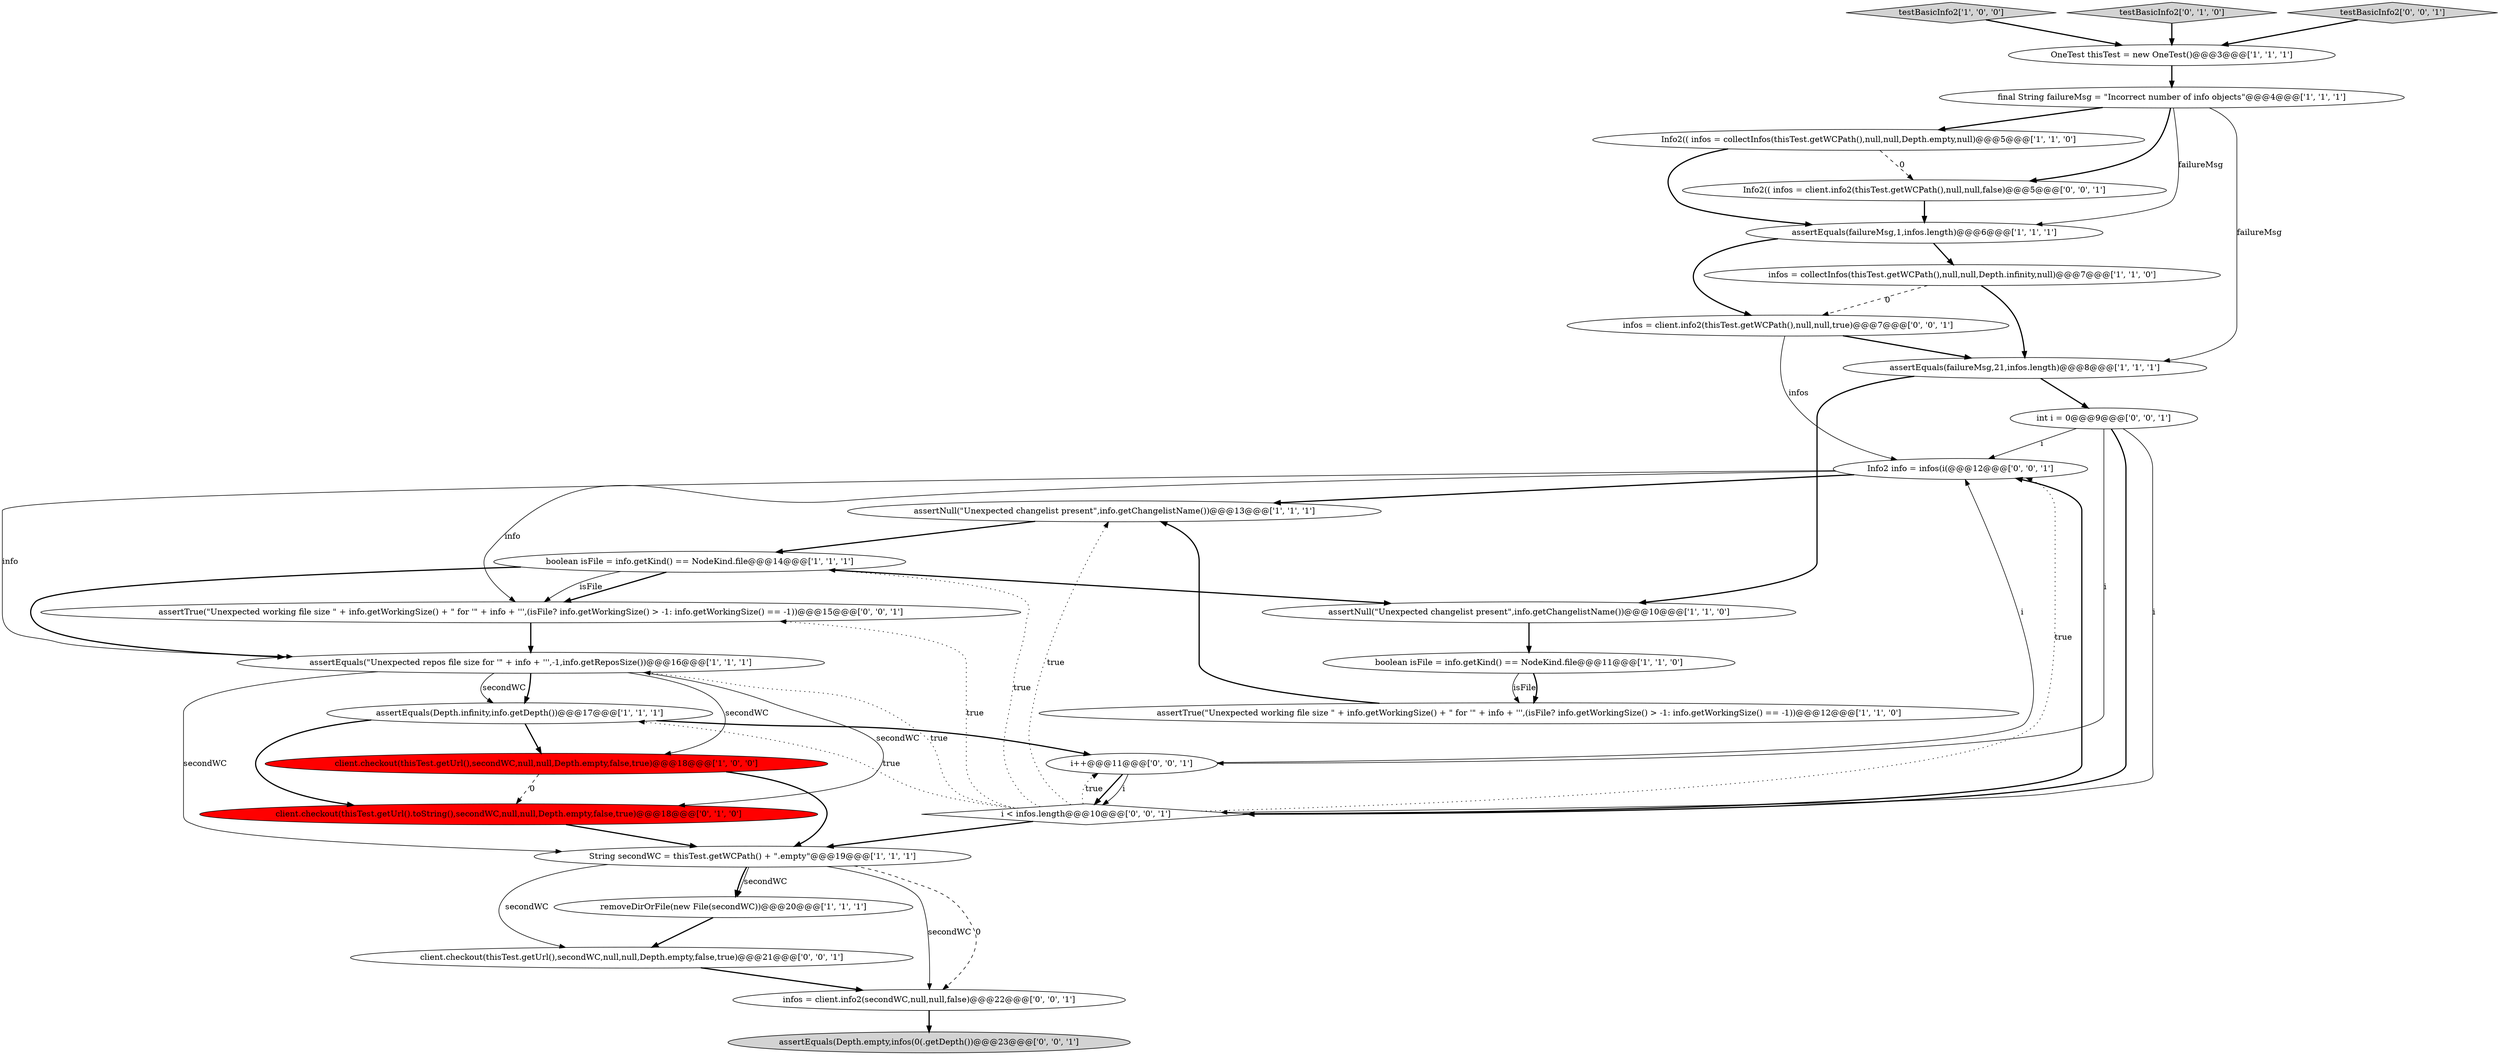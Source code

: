 digraph {
22 [style = filled, label = "Info2 info = infos(i(@@@12@@@['0', '0', '1']", fillcolor = white, shape = ellipse image = "AAA0AAABBB3BBB"];
1 [style = filled, label = "OneTest thisTest = new OneTest()@@@3@@@['1', '1', '1']", fillcolor = white, shape = ellipse image = "AAA0AAABBB1BBB"];
27 [style = filled, label = "client.checkout(thisTest.getUrl(),secondWC,null,null,Depth.empty,false,true)@@@21@@@['0', '0', '1']", fillcolor = white, shape = ellipse image = "AAA0AAABBB3BBB"];
2 [style = filled, label = "infos = collectInfos(thisTest.getWCPath(),null,null,Depth.infinity,null)@@@7@@@['1', '1', '0']", fillcolor = white, shape = ellipse image = "AAA0AAABBB1BBB"];
4 [style = filled, label = "assertNull(\"Unexpected changelist present\",info.getChangelistName())@@@13@@@['1', '1', '1']", fillcolor = white, shape = ellipse image = "AAA0AAABBB1BBB"];
10 [style = filled, label = "assertEquals(failureMsg,21,infos.length)@@@8@@@['1', '1', '1']", fillcolor = white, shape = ellipse image = "AAA0AAABBB1BBB"];
3 [style = filled, label = "testBasicInfo2['1', '0', '0']", fillcolor = lightgray, shape = diamond image = "AAA0AAABBB1BBB"];
7 [style = filled, label = "String secondWC = thisTest.getWCPath() + \".empty\"@@@19@@@['1', '1', '1']", fillcolor = white, shape = ellipse image = "AAA0AAABBB1BBB"];
11 [style = filled, label = "assertEquals(Depth.infinity,info.getDepth())@@@17@@@['1', '1', '1']", fillcolor = white, shape = ellipse image = "AAA0AAABBB1BBB"];
21 [style = filled, label = "assertTrue(\"Unexpected working file size \" + info.getWorkingSize() + \" for '\" + info + ''',(isFile? info.getWorkingSize() > -1: info.getWorkingSize() == -1))@@@15@@@['0', '0', '1']", fillcolor = white, shape = ellipse image = "AAA0AAABBB3BBB"];
6 [style = filled, label = "removeDirOrFile(new File(secondWC))@@@20@@@['1', '1', '1']", fillcolor = white, shape = ellipse image = "AAA0AAABBB1BBB"];
8 [style = filled, label = "boolean isFile = info.getKind() == NodeKind.file@@@11@@@['1', '1', '0']", fillcolor = white, shape = ellipse image = "AAA0AAABBB1BBB"];
25 [style = filled, label = "int i = 0@@@9@@@['0', '0', '1']", fillcolor = white, shape = ellipse image = "AAA0AAABBB3BBB"];
26 [style = filled, label = "infos = client.info2(secondWC,null,null,false)@@@22@@@['0', '0', '1']", fillcolor = white, shape = ellipse image = "AAA0AAABBB3BBB"];
13 [style = filled, label = "client.checkout(thisTest.getUrl(),secondWC,null,null,Depth.empty,false,true)@@@18@@@['1', '0', '0']", fillcolor = red, shape = ellipse image = "AAA1AAABBB1BBB"];
14 [style = filled, label = "Info2(( infos = collectInfos(thisTest.getWCPath(),null,null,Depth.empty,null)@@@5@@@['1', '1', '0']", fillcolor = white, shape = ellipse image = "AAA0AAABBB1BBB"];
17 [style = filled, label = "testBasicInfo2['0', '1', '0']", fillcolor = lightgray, shape = diamond image = "AAA0AAABBB2BBB"];
5 [style = filled, label = "boolean isFile = info.getKind() == NodeKind.file@@@14@@@['1', '1', '1']", fillcolor = white, shape = ellipse image = "AAA0AAABBB1BBB"];
29 [style = filled, label = "Info2(( infos = client.info2(thisTest.getWCPath(),null,null,false)@@@5@@@['0', '0', '1']", fillcolor = white, shape = ellipse image = "AAA0AAABBB3BBB"];
24 [style = filled, label = "i++@@@11@@@['0', '0', '1']", fillcolor = white, shape = ellipse image = "AAA0AAABBB3BBB"];
12 [style = filled, label = "assertTrue(\"Unexpected working file size \" + info.getWorkingSize() + \" for '\" + info + ''',(isFile? info.getWorkingSize() > -1: info.getWorkingSize() == -1))@@@12@@@['1', '1', '0']", fillcolor = white, shape = ellipse image = "AAA0AAABBB1BBB"];
20 [style = filled, label = "infos = client.info2(thisTest.getWCPath(),null,null,true)@@@7@@@['0', '0', '1']", fillcolor = white, shape = ellipse image = "AAA0AAABBB3BBB"];
15 [style = filled, label = "final String failureMsg = \"Incorrect number of info objects\"@@@4@@@['1', '1', '1']", fillcolor = white, shape = ellipse image = "AAA0AAABBB1BBB"];
9 [style = filled, label = "assertEquals(failureMsg,1,infos.length)@@@6@@@['1', '1', '1']", fillcolor = white, shape = ellipse image = "AAA0AAABBB1BBB"];
0 [style = filled, label = "assertEquals(\"Unexpected repos file size for '\" + info + ''',-1,info.getReposSize())@@@16@@@['1', '1', '1']", fillcolor = white, shape = ellipse image = "AAA0AAABBB1BBB"];
16 [style = filled, label = "assertNull(\"Unexpected changelist present\",info.getChangelistName())@@@10@@@['1', '1', '0']", fillcolor = white, shape = ellipse image = "AAA0AAABBB1BBB"];
19 [style = filled, label = "testBasicInfo2['0', '0', '1']", fillcolor = lightgray, shape = diamond image = "AAA0AAABBB3BBB"];
23 [style = filled, label = "assertEquals(Depth.empty,infos(0(.getDepth())@@@23@@@['0', '0', '1']", fillcolor = lightgray, shape = ellipse image = "AAA0AAABBB3BBB"];
18 [style = filled, label = "client.checkout(thisTest.getUrl().toString(),secondWC,null,null,Depth.empty,false,true)@@@18@@@['0', '1', '0']", fillcolor = red, shape = ellipse image = "AAA1AAABBB2BBB"];
28 [style = filled, label = "i < infos.length@@@10@@@['0', '0', '1']", fillcolor = white, shape = diamond image = "AAA0AAABBB3BBB"];
15->9 [style = solid, label="failureMsg"];
28->11 [style = dotted, label="true"];
0->7 [style = solid, label="secondWC"];
24->28 [style = bold, label=""];
15->10 [style = solid, label="failureMsg"];
25->28 [style = bold, label=""];
8->12 [style = solid, label="isFile"];
24->28 [style = solid, label="i"];
2->20 [style = dashed, label="0"];
17->1 [style = bold, label=""];
15->14 [style = bold, label=""];
16->8 [style = bold, label=""];
3->1 [style = bold, label=""];
21->0 [style = bold, label=""];
9->2 [style = bold, label=""];
28->21 [style = dotted, label="true"];
1->15 [style = bold, label=""];
29->9 [style = bold, label=""];
28->7 [style = bold, label=""];
0->11 [style = bold, label=""];
9->20 [style = bold, label=""];
0->13 [style = solid, label="secondWC"];
2->10 [style = bold, label=""];
11->24 [style = bold, label=""];
24->22 [style = solid, label="i"];
11->18 [style = bold, label=""];
7->27 [style = solid, label="secondWC"];
20->10 [style = bold, label=""];
22->4 [style = bold, label=""];
7->26 [style = solid, label="secondWC"];
5->16 [style = bold, label=""];
5->21 [style = bold, label=""];
6->27 [style = bold, label=""];
19->1 [style = bold, label=""];
0->18 [style = solid, label="secondWC"];
28->5 [style = dotted, label="true"];
28->0 [style = dotted, label="true"];
7->6 [style = solid, label="secondWC"];
28->24 [style = dotted, label="true"];
10->16 [style = bold, label=""];
12->4 [style = bold, label=""];
5->0 [style = bold, label=""];
10->25 [style = bold, label=""];
22->0 [style = solid, label="info"];
13->7 [style = bold, label=""];
25->24 [style = solid, label="i"];
5->21 [style = solid, label="isFile"];
26->23 [style = bold, label=""];
11->13 [style = bold, label=""];
7->6 [style = bold, label=""];
22->21 [style = solid, label="info"];
0->11 [style = solid, label="secondWC"];
28->22 [style = dotted, label="true"];
8->12 [style = bold, label=""];
28->4 [style = dotted, label="true"];
20->22 [style = solid, label="infos"];
14->9 [style = bold, label=""];
13->18 [style = dashed, label="0"];
18->7 [style = bold, label=""];
7->26 [style = dashed, label="0"];
25->28 [style = solid, label="i"];
25->22 [style = solid, label="i"];
14->29 [style = dashed, label="0"];
4->5 [style = bold, label=""];
15->29 [style = bold, label=""];
28->22 [style = bold, label=""];
27->26 [style = bold, label=""];
}
